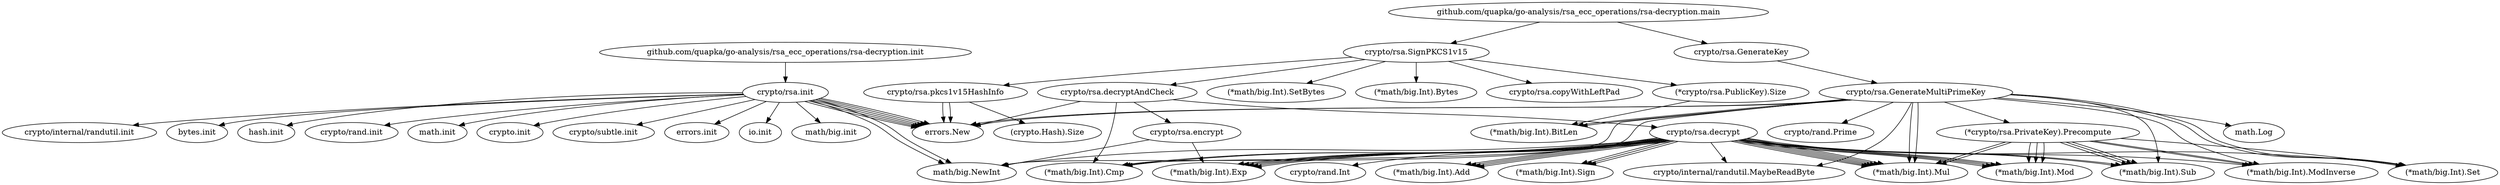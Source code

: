 digraph graphviz {
  "crypto/rsa.init" -> "crypto.init"
  "crypto/rsa.init" -> "crypto/subtle.init"
  "crypto/rsa.init" -> "errors.init"
  "crypto/rsa.init" -> "io.init"
  "crypto/rsa.init" -> "math/big.init"
  "crypto/rsa.init" -> "crypto/internal/randutil.init"
  "crypto/rsa.init" -> "bytes.init"
  "crypto/rsa.init" -> "hash.init"
  "crypto/rsa.init" -> "crypto/rand.init"
  "crypto/rsa.init" -> "math.init"
  "crypto/rsa.init" -> "math/big.NewInt"
  "crypto/rsa.init" -> "math/big.NewInt"
  "crypto/rsa.init" -> "errors.New"
  "crypto/rsa.init" -> "errors.New"
  "crypto/rsa.init" -> "errors.New"
  "crypto/rsa.init" -> "errors.New"
  "crypto/rsa.init" -> "errors.New"
  "crypto/rsa.init" -> "errors.New"
  "crypto/rsa.encrypt" -> "math/big.NewInt"
  "crypto/rsa.encrypt" -> "(*math/big.Int).Exp"
  "crypto/rsa.GenerateMultiPrimeKey" -> "crypto/internal/randutil.MaybeReadByte"
  "crypto/rsa.GenerateMultiPrimeKey" -> "errors.New"
  "crypto/rsa.GenerateMultiPrimeKey" -> "math.Log"
  "crypto/rsa.GenerateMultiPrimeKey" -> "errors.New"
  "crypto/rsa.GenerateMultiPrimeKey" -> "crypto/rand.Prime"
  "crypto/rsa.GenerateMultiPrimeKey" -> "(*math/big.Int).BitLen"
  "crypto/rsa.GenerateMultiPrimeKey" -> "(*math/big.Int).Set"
  "crypto/rsa.GenerateMultiPrimeKey" -> "(*math/big.Int).Set"
  "crypto/rsa.GenerateMultiPrimeKey" -> "(*math/big.Int).Cmp"
  "crypto/rsa.GenerateMultiPrimeKey" -> "(*math/big.Int).Mul"
  "crypto/rsa.GenerateMultiPrimeKey" -> "(*math/big.Int).Sub"
  "crypto/rsa.GenerateMultiPrimeKey" -> "(*math/big.Int).Mul"
  "crypto/rsa.GenerateMultiPrimeKey" -> "(*math/big.Int).BitLen"
  "crypto/rsa.GenerateMultiPrimeKey" -> "math/big.NewInt"
  "crypto/rsa.GenerateMultiPrimeKey" -> "(*math/big.Int).ModInverse"
  "(*crypto/rsa.PrivateKey).Precompute" -> "(*math/big.Int).Sub"
  "(*crypto/rsa.PrivateKey).Precompute" -> "(*math/big.Int).Mod"
  "(*crypto/rsa.PrivateKey).Precompute" -> "(*math/big.Int).Sub"
  "(*crypto/rsa.PrivateKey).Precompute" -> "(*math/big.Int).Mod"
  "(*crypto/rsa.PrivateKey).Precompute" -> "(*math/big.Int).ModInverse"
  "(*crypto/rsa.PrivateKey).Precompute" -> "(*math/big.Int).Mul"
  "(*crypto/rsa.PrivateKey).Precompute" -> "(*math/big.Int).Sub"
  "(*crypto/rsa.PrivateKey).Precompute" -> "(*math/big.Int).Mod"
  "(*crypto/rsa.PrivateKey).Precompute" -> "(*math/big.Int).Set"
  "(*crypto/rsa.PrivateKey).Precompute" -> "(*math/big.Int).ModInverse"
  "(*crypto/rsa.PrivateKey).Precompute" -> "(*math/big.Int).Mul"
  "crypto/rsa.GenerateMultiPrimeKey" -> "(*crypto/rsa.PrivateKey).Precompute"
  "crypto/rsa.GenerateKey" -> "crypto/rsa.GenerateMultiPrimeKey"
  "github.com/quapka/go-analysis/rsa_ecc_operations/rsa-decryption.main" -> "crypto/rsa.GenerateKey"
  "crypto/rsa.pkcs1v15HashInfo" -> "(crypto.Hash).Size"
  "crypto/rsa.pkcs1v15HashInfo" -> "errors.New"
  "crypto/rsa.pkcs1v15HashInfo" -> "errors.New"
  "crypto/rsa.SignPKCS1v15" -> "crypto/rsa.pkcs1v15HashInfo"
  "(*crypto/rsa.PublicKey).Size" -> "(*math/big.Int).BitLen"
  "crypto/rsa.SignPKCS1v15" -> "(*crypto/rsa.PublicKey).Size"
  "crypto/rsa.SignPKCS1v15" -> "(*math/big.Int).SetBytes"
  "crypto/rsa.decrypt" -> "(*math/big.Int).Cmp"
  "crypto/rsa.decrypt" -> "(*math/big.Int).Sign"
  "crypto/rsa.decrypt" -> "crypto/internal/randutil.MaybeReadByte"
  "crypto/rsa.decrypt" -> "crypto/rand.Int"
  "crypto/rsa.decrypt" -> "(*math/big.Int).Cmp"
  "crypto/rsa.decrypt" -> "(*math/big.Int).ModInverse"
  "crypto/rsa.decrypt" -> "math/big.NewInt"
  "crypto/rsa.decrypt" -> "(*math/big.Int).Exp"
  "crypto/rsa.decrypt" -> "(*math/big.Int).Set"
  "crypto/rsa.decrypt" -> "(*math/big.Int).Mul"
  "crypto/rsa.decrypt" -> "(*math/big.Int).Mod"
  "crypto/rsa.decrypt" -> "(*math/big.Int).Exp"
  "crypto/rsa.decrypt" -> "(*math/big.Int).Exp"
  "crypto/rsa.decrypt" -> "(*math/big.Int).Exp"
  "crypto/rsa.decrypt" -> "(*math/big.Int).Sub"
  "crypto/rsa.decrypt" -> "(*math/big.Int).Sign"
  "crypto/rsa.decrypt" -> "(*math/big.Int).Add"
  "crypto/rsa.decrypt" -> "(*math/big.Int).Mul"
  "crypto/rsa.decrypt" -> "(*math/big.Int).Mod"
  "crypto/rsa.decrypt" -> "(*math/big.Int).Mul"
  "crypto/rsa.decrypt" -> "(*math/big.Int).Add"
  "crypto/rsa.decrypt" -> "(*math/big.Int).Exp"
  "crypto/rsa.decrypt" -> "(*math/big.Int).Sub"
  "crypto/rsa.decrypt" -> "(*math/big.Int).Mul"
  "crypto/rsa.decrypt" -> "(*math/big.Int).Mod"
  "crypto/rsa.decrypt" -> "(*math/big.Int).Sign"
  "crypto/rsa.decrypt" -> "(*math/big.Int).Add"
  "crypto/rsa.decrypt" -> "(*math/big.Int).Mul"
  "crypto/rsa.decrypt" -> "(*math/big.Int).Add"
  "crypto/rsa.decrypt" -> "(*math/big.Int).Mul"
  "crypto/rsa.decrypt" -> "(*math/big.Int).Mod"
  "crypto/rsa.decryptAndCheck" -> "crypto/rsa.decrypt"
  "crypto/rsa.decryptAndCheck" -> "crypto/rsa.encrypt"
  "crypto/rsa.decryptAndCheck" -> "(*math/big.Int).Cmp"
  "crypto/rsa.decryptAndCheck" -> "errors.New"
  "crypto/rsa.SignPKCS1v15" -> "crypto/rsa.decryptAndCheck"
  "crypto/rsa.SignPKCS1v15" -> "(*math/big.Int).Bytes"
  "crypto/rsa.SignPKCS1v15" -> "crypto/rsa.copyWithLeftPad"
  "github.com/quapka/go-analysis/rsa_ecc_operations/rsa-decryption.main" -> "crypto/rsa.SignPKCS1v15"
  "github.com/quapka/go-analysis/rsa_ecc_operations/rsa-decryption.init" -> "crypto/rsa.init"
  }
